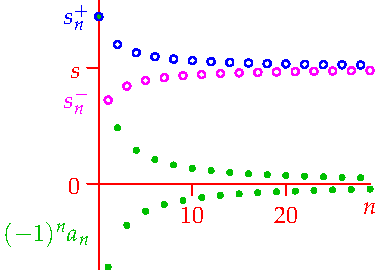 settings.tex="pdflatex";

texpreamble("\usepackage{amsmath}
\usepackage{amsthm,amssymb}
\usepackage{mathpazo}
\usepackage[svgnames]{xcolor}
");
import graph;

size(190,135,IgnoreAspect);

dotfactor=6;

real f(int n){return ((-1)^(n))/(n+1);}

int Max=28;

real s=log(2);

for(int j=0; j<=Max+1; ++j){
	dot((j,f(j)),heavygreen);
	}
	

//real sup=0;
//for(int j=1; j<=Max; ++j){
//	sup=sup+f(j);
//	dot((j,sup),blue+linewidth(0.5),NoFill);
//	}
	
real sup=0;
for(int j=0; j<=Max/2; ++j){
	sup=sup+f(2j);
	dot((2j,sup),blue+linewidth(0.7),NoFill);
	sup=sup+f(2j+1);
	dot((2j+1,sup),magenta+linewidth(0.7),NoFill);
	}
	
xaxis(0,Max+1,red,RightTicks(new real[]{10,20,30}));
yaxis(red,LeftTicks(new real[]{0}));
ytick(Label("$s$",align=W),s,W,red);
labelx("$n$",Max+1,S,red);
labely("$(-1)^na_n$",-0.3,W,heavygreen);
labely("$s_n^+$",1,W,blue);
labely("$s_n^-$",0.5,W,magenta);

